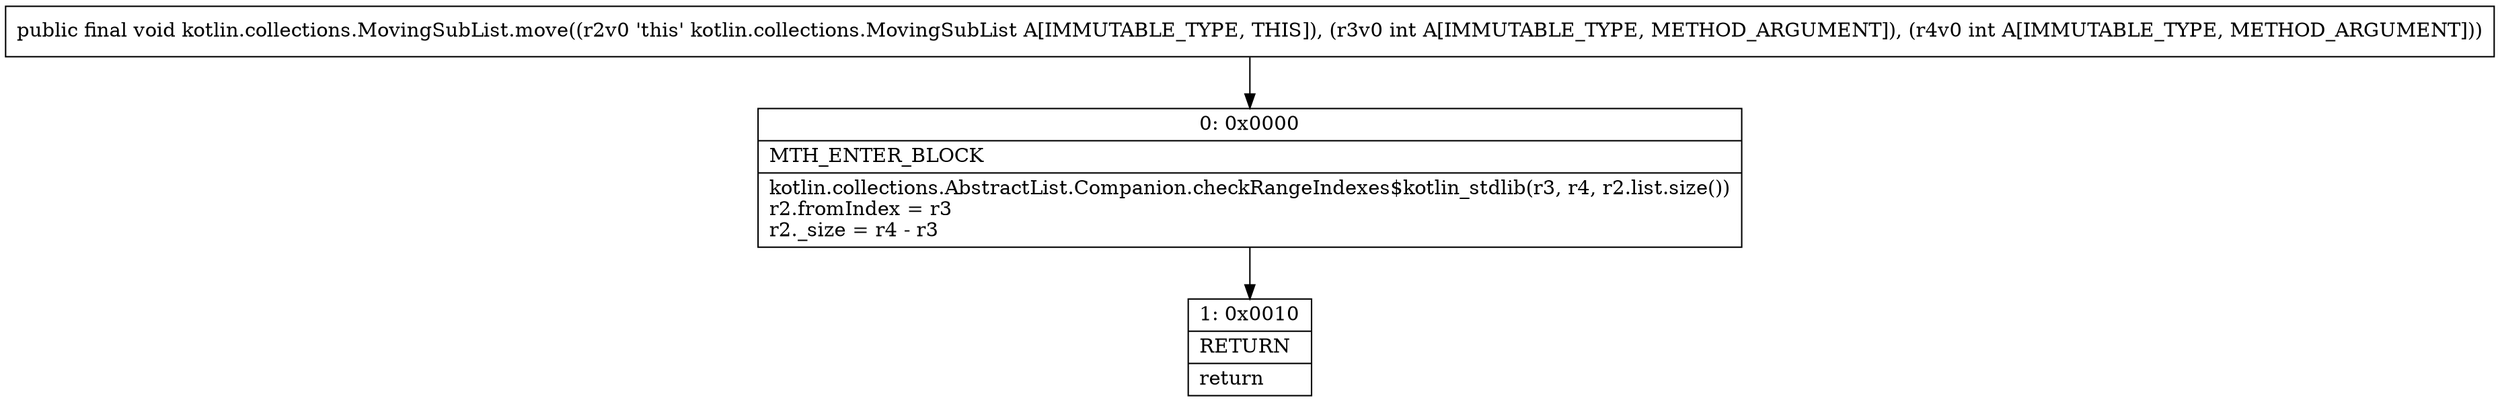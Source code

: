 digraph "CFG forkotlin.collections.MovingSubList.move(II)V" {
Node_0 [shape=record,label="{0\:\ 0x0000|MTH_ENTER_BLOCK\l|kotlin.collections.AbstractList.Companion.checkRangeIndexes$kotlin_stdlib(r3, r4, r2.list.size())\lr2.fromIndex = r3\lr2._size = r4 \- r3\l}"];
Node_1 [shape=record,label="{1\:\ 0x0010|RETURN\l|return\l}"];
MethodNode[shape=record,label="{public final void kotlin.collections.MovingSubList.move((r2v0 'this' kotlin.collections.MovingSubList A[IMMUTABLE_TYPE, THIS]), (r3v0 int A[IMMUTABLE_TYPE, METHOD_ARGUMENT]), (r4v0 int A[IMMUTABLE_TYPE, METHOD_ARGUMENT])) }"];
MethodNode -> Node_0;
Node_0 -> Node_1;
}

